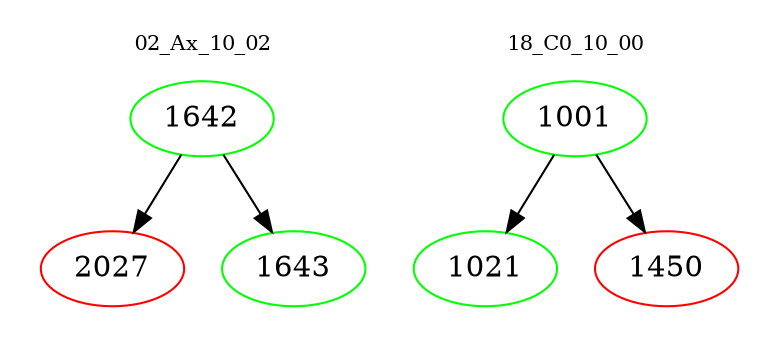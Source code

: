 digraph{
subgraph cluster_0 {
color = white
label = "02_Ax_10_02";
fontsize=10;
T0_1642 [label="1642", color="green"]
T0_1642 -> T0_2027 [color="black"]
T0_2027 [label="2027", color="red"]
T0_1642 -> T0_1643 [color="black"]
T0_1643 [label="1643", color="green"]
}
subgraph cluster_1 {
color = white
label = "18_C0_10_00";
fontsize=10;
T1_1001 [label="1001", color="green"]
T1_1001 -> T1_1021 [color="black"]
T1_1021 [label="1021", color="green"]
T1_1001 -> T1_1450 [color="black"]
T1_1450 [label="1450", color="red"]
}
}
